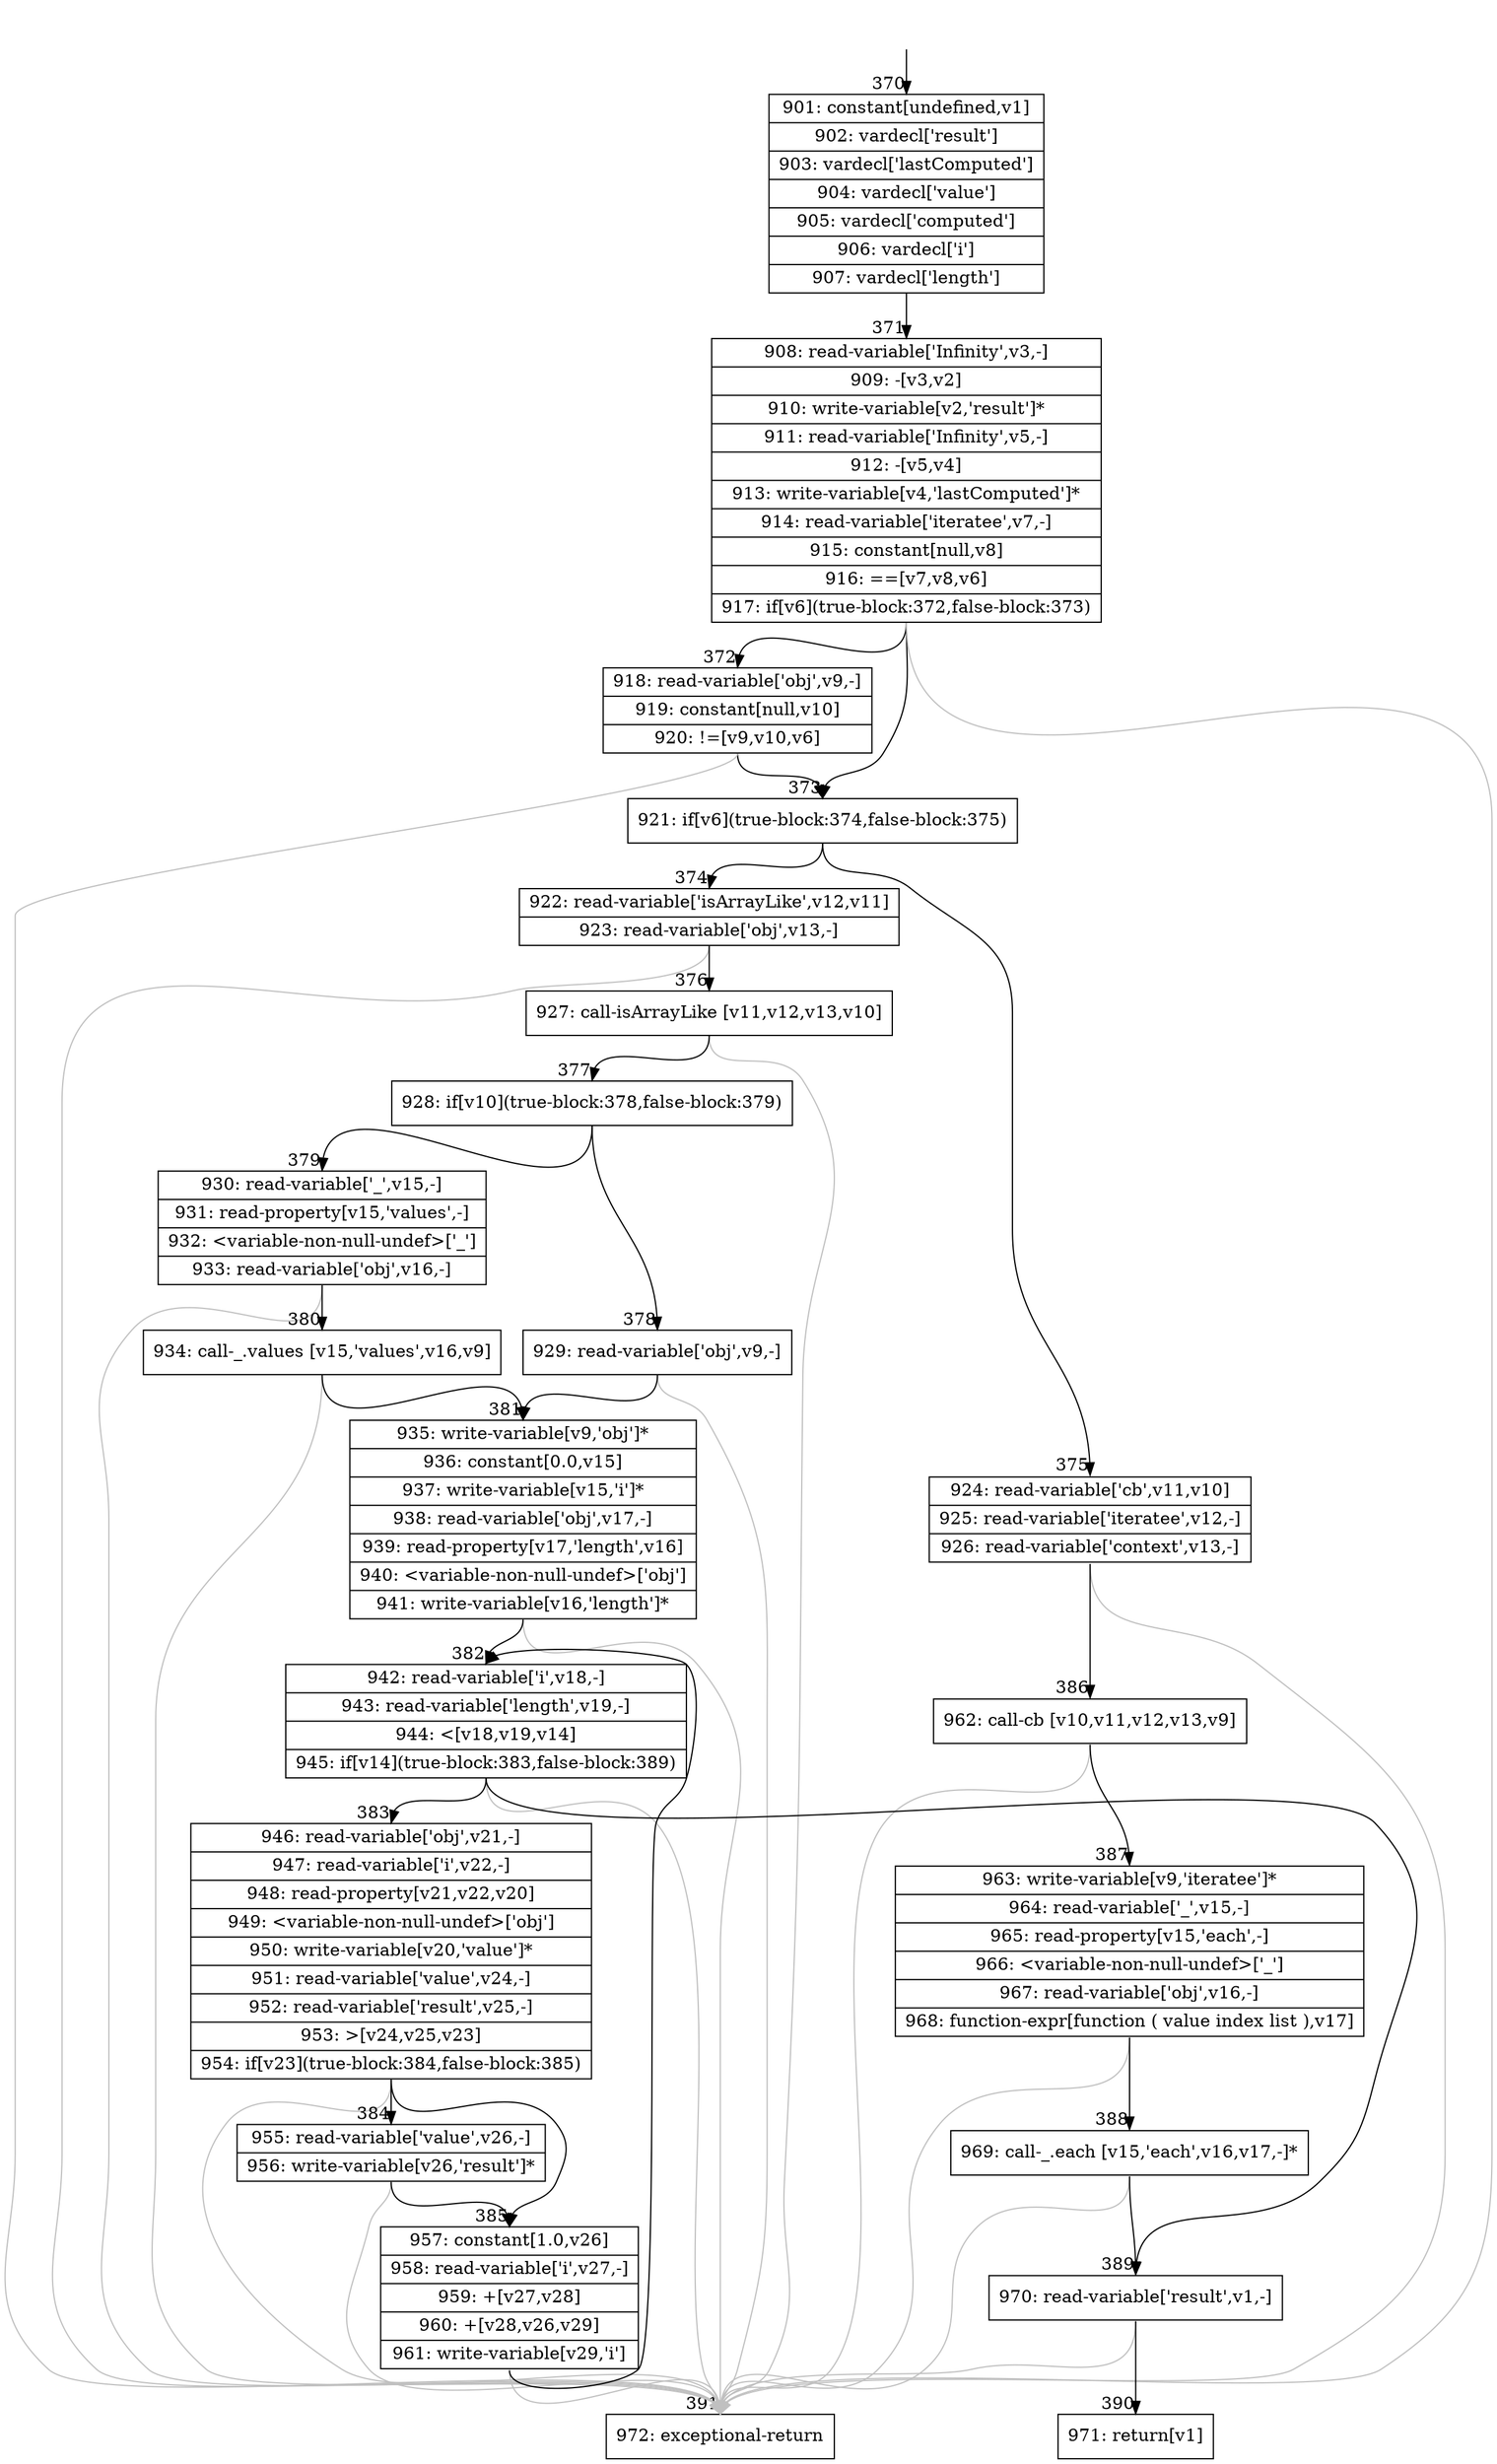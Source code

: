 digraph {
rankdir="TD"
BB_entry35[shape=none,label=""];
BB_entry35 -> BB370 [tailport=s, headport=n, headlabel="    370"]
BB370 [shape=record label="{901: constant[undefined,v1]|902: vardecl['result']|903: vardecl['lastComputed']|904: vardecl['value']|905: vardecl['computed']|906: vardecl['i']|907: vardecl['length']}" ] 
BB370 -> BB371 [tailport=s, headport=n, headlabel="      371"]
BB371 [shape=record label="{908: read-variable['Infinity',v3,-]|909: -[v3,v2]|910: write-variable[v2,'result']*|911: read-variable['Infinity',v5,-]|912: -[v5,v4]|913: write-variable[v4,'lastComputed']*|914: read-variable['iteratee',v7,-]|915: constant[null,v8]|916: ==[v7,v8,v6]|917: if[v6](true-block:372,false-block:373)}" ] 
BB371 -> BB373 [tailport=s, headport=n, headlabel="      373"]
BB371 -> BB372 [tailport=s, headport=n, headlabel="      372"]
BB371 -> BB391 [tailport=s, headport=n, color=gray, headlabel="      391"]
BB372 [shape=record label="{918: read-variable['obj',v9,-]|919: constant[null,v10]|920: !=[v9,v10,v6]}" ] 
BB372 -> BB373 [tailport=s, headport=n]
BB372 -> BB391 [tailport=s, headport=n, color=gray]
BB373 [shape=record label="{921: if[v6](true-block:374,false-block:375)}" ] 
BB373 -> BB374 [tailport=s, headport=n, headlabel="      374"]
BB373 -> BB375 [tailport=s, headport=n, headlabel="      375"]
BB374 [shape=record label="{922: read-variable['isArrayLike',v12,v11]|923: read-variable['obj',v13,-]}" ] 
BB374 -> BB376 [tailport=s, headport=n, headlabel="      376"]
BB374 -> BB391 [tailport=s, headport=n, color=gray]
BB375 [shape=record label="{924: read-variable['cb',v11,v10]|925: read-variable['iteratee',v12,-]|926: read-variable['context',v13,-]}" ] 
BB375 -> BB386 [tailport=s, headport=n, headlabel="      386"]
BB375 -> BB391 [tailport=s, headport=n, color=gray]
BB376 [shape=record label="{927: call-isArrayLike [v11,v12,v13,v10]}" ] 
BB376 -> BB377 [tailport=s, headport=n, headlabel="      377"]
BB376 -> BB391 [tailport=s, headport=n, color=gray]
BB377 [shape=record label="{928: if[v10](true-block:378,false-block:379)}" ] 
BB377 -> BB378 [tailport=s, headport=n, headlabel="      378"]
BB377 -> BB379 [tailport=s, headport=n, headlabel="      379"]
BB378 [shape=record label="{929: read-variable['obj',v9,-]}" ] 
BB378 -> BB381 [tailport=s, headport=n, headlabel="      381"]
BB378 -> BB391 [tailport=s, headport=n, color=gray]
BB379 [shape=record label="{930: read-variable['_',v15,-]|931: read-property[v15,'values',-]|932: \<variable-non-null-undef\>['_']|933: read-variable['obj',v16,-]}" ] 
BB379 -> BB380 [tailport=s, headport=n, headlabel="      380"]
BB379 -> BB391 [tailport=s, headport=n, color=gray]
BB380 [shape=record label="{934: call-_.values [v15,'values',v16,v9]}" ] 
BB380 -> BB381 [tailport=s, headport=n]
BB380 -> BB391 [tailport=s, headport=n, color=gray]
BB381 [shape=record label="{935: write-variable[v9,'obj']*|936: constant[0.0,v15]|937: write-variable[v15,'i']*|938: read-variable['obj',v17,-]|939: read-property[v17,'length',v16]|940: \<variable-non-null-undef\>['obj']|941: write-variable[v16,'length']*}" ] 
BB381 -> BB382 [tailport=s, headport=n, headlabel="      382"]
BB381 -> BB391 [tailport=s, headport=n, color=gray]
BB382 [shape=record label="{942: read-variable['i',v18,-]|943: read-variable['length',v19,-]|944: \<[v18,v19,v14]|945: if[v14](true-block:383,false-block:389)}" ] 
BB382 -> BB383 [tailport=s, headport=n, headlabel="      383"]
BB382 -> BB389 [tailport=s, headport=n, headlabel="      389"]
BB382 -> BB391 [tailport=s, headport=n, color=gray]
BB383 [shape=record label="{946: read-variable['obj',v21,-]|947: read-variable['i',v22,-]|948: read-property[v21,v22,v20]|949: \<variable-non-null-undef\>['obj']|950: write-variable[v20,'value']*|951: read-variable['value',v24,-]|952: read-variable['result',v25,-]|953: \>[v24,v25,v23]|954: if[v23](true-block:384,false-block:385)}" ] 
BB383 -> BB384 [tailport=s, headport=n, headlabel="      384"]
BB383 -> BB385 [tailport=s, headport=n, headlabel="      385"]
BB383 -> BB391 [tailport=s, headport=n, color=gray]
BB384 [shape=record label="{955: read-variable['value',v26,-]|956: write-variable[v26,'result']*}" ] 
BB384 -> BB385 [tailport=s, headport=n]
BB384 -> BB391 [tailport=s, headport=n, color=gray]
BB385 [shape=record label="{957: constant[1.0,v26]|958: read-variable['i',v27,-]|959: +[v27,v28]|960: +[v28,v26,v29]|961: write-variable[v29,'i']}" ] 
BB385 -> BB382 [tailport=s, headport=n]
BB385 -> BB391 [tailport=s, headport=n, color=gray]
BB386 [shape=record label="{962: call-cb [v10,v11,v12,v13,v9]}" ] 
BB386 -> BB387 [tailport=s, headport=n, headlabel="      387"]
BB386 -> BB391 [tailport=s, headport=n, color=gray]
BB387 [shape=record label="{963: write-variable[v9,'iteratee']*|964: read-variable['_',v15,-]|965: read-property[v15,'each',-]|966: \<variable-non-null-undef\>['_']|967: read-variable['obj',v16,-]|968: function-expr[function ( value index list ),v17]}" ] 
BB387 -> BB388 [tailport=s, headport=n, headlabel="      388"]
BB387 -> BB391 [tailport=s, headport=n, color=gray]
BB388 [shape=record label="{969: call-_.each [v15,'each',v16,v17,-]*}" ] 
BB388 -> BB389 [tailport=s, headport=n]
BB388 -> BB391 [tailport=s, headport=n, color=gray]
BB389 [shape=record label="{970: read-variable['result',v1,-]}" ] 
BB389 -> BB390 [tailport=s, headport=n, headlabel="      390"]
BB389 -> BB391 [tailport=s, headport=n, color=gray]
BB390 [shape=record label="{971: return[v1]}" ] 
BB391 [shape=record label="{972: exceptional-return}" ] 
//#$~ 320
}
